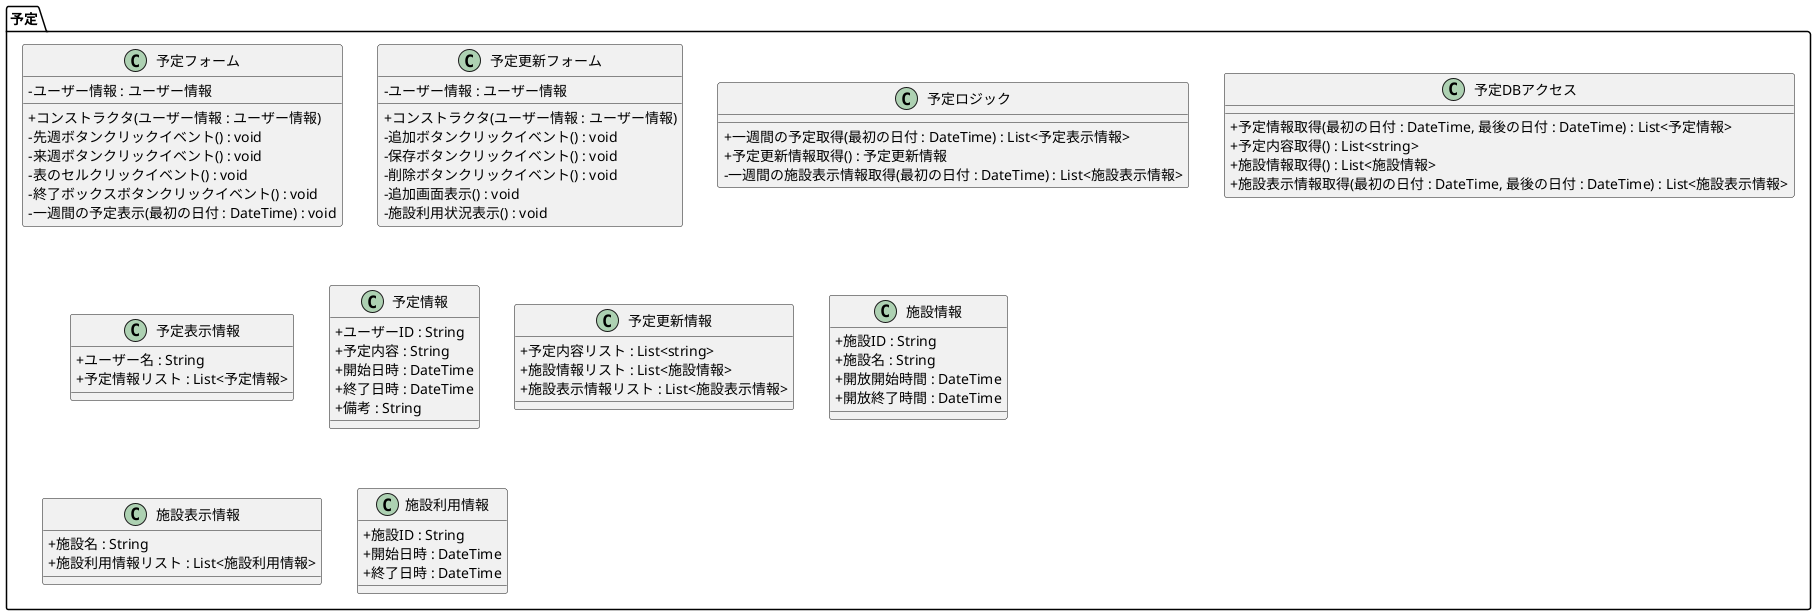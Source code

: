 @startuml

skinparam classAttributeIconSize 0

namespace 予定 #FFFFFF {
  class 予定フォーム {
    - ユーザー情報 : ユーザー情報
    + コンストラクタ(ユーザー情報 : ユーザー情報)
    - 先週ボタンクリックイベント() : void
    - 来週ボタンクリックイベント() : void
    - 表のセルクリックイベント() : void
    - 終了ボックスボタンクリックイベント() : void
    - 一週間の予定表示(最初の日付 : DateTime) : void
  }
  
  class 予定更新フォーム {
    - ユーザー情報 : ユーザー情報
    + コンストラクタ(ユーザー情報 : ユーザー情報)
    - 追加ボタンクリックイベント() : void
    - 保存ボタンクリックイベント() : void
    - 削除ボタンクリックイベント() : void
    - 追加画面表示() : void
    - 施設利用状況表示() : void
  }

  class 予定ロジック {
    + 一週間の予定取得(最初の日付 : DateTime) : List<予定表示情報>
    + 予定更新情報取得() : 予定更新情報
    - 一週間の施設表示情報取得(最初の日付 : DateTime) : List<施設表示情報>
  }
  
  class 予定DBアクセス {
    + 予定情報取得(最初の日付 : DateTime, 最後の日付 : DateTime) : List<予定情報>
    + 予定内容取得() : List<string>
    + 施設情報取得() : List<施設情報>
    + 施設表示情報取得(最初の日付 : DateTime, 最後の日付 : DateTime) : List<施設表示情報>
  }

  class 予定表示情報 {
     + ユーザー名 : String
     + 予定情報リスト : List<予定情報>
  }

  class 予定情報 {
     + ユーザーID : String
     + 予定内容 : String
     + 開始日時 : DateTime
     + 終了日時 : DateTime
     + 備考 : String
  }

  class 予定更新情報 {
     + 予定内容リスト : List<string>
     + 施設情報リスト : List<施設情報>
     + 施設表示情報リスト : List<施設表示情報>
  }

  class 施設情報 {
     + 施設ID : String
     + 施設名 : String
     + 開放開始時間 : DateTime
     + 開放終了時間 : DateTime
  }

  class 施設表示情報 {
     + 施設名 : String
     + 施設利用情報リスト : List<施設利用情報>
  }

  class 施設利用情報 {
     + 施設ID : String
     + 開始日時 : DateTime
     + 終了日時 : DateTime
  }
}

@enduml